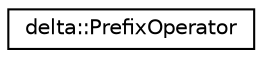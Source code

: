 digraph "Graphical Class Hierarchy"
{
  edge [fontname="Helvetica",fontsize="10",labelfontname="Helvetica",labelfontsize="10"];
  node [fontname="Helvetica",fontsize="10",shape=record];
  rankdir="LR";
  Node0 [label="delta::PrefixOperator",height=0.2,width=0.4,color="black", fillcolor="white", style="filled",URL="$structdelta_1_1_prefix_operator.html"];
}
